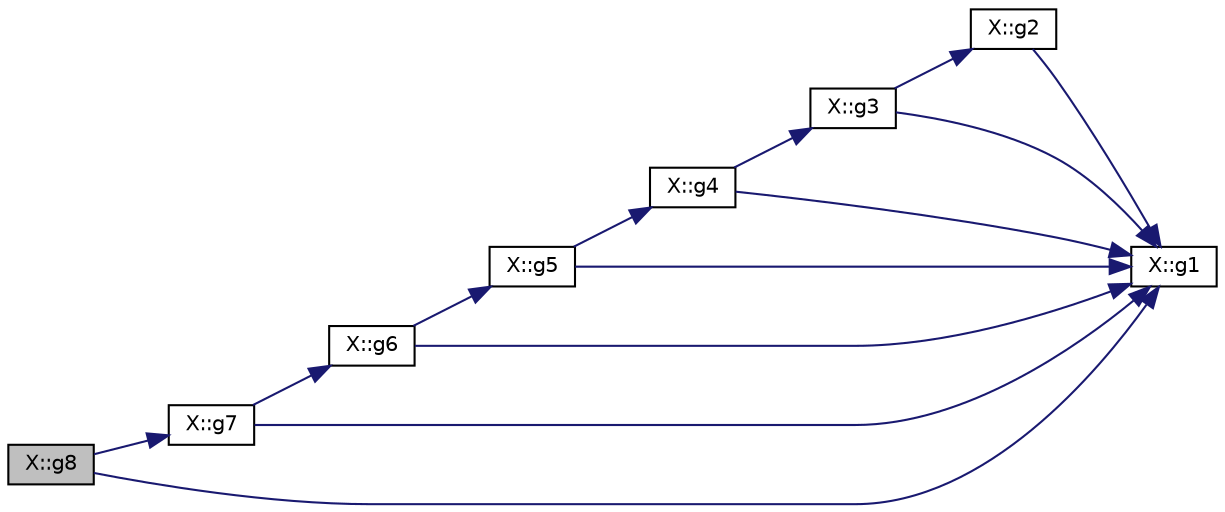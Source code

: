 digraph "X::g8"
{
  edge [fontname="Helvetica",fontsize="10",labelfontname="Helvetica",labelfontsize="10"];
  node [fontname="Helvetica",fontsize="10",shape=record];
  rankdir="LR";
  Node900 [label="X::g8",height=0.2,width=0.4,color="black", fillcolor="grey75", style="filled", fontcolor="black"];
  Node900 -> Node901 [color="midnightblue",fontsize="10",style="solid",fontname="Helvetica"];
  Node901 [label="X::g7",height=0.2,width=0.4,color="black", fillcolor="white", style="filled",URL="$d9/d80/struct_x.html#a3b4af95e2c502f6341226e23c00e7a61"];
  Node901 -> Node902 [color="midnightblue",fontsize="10",style="solid",fontname="Helvetica"];
  Node902 [label="X::g6",height=0.2,width=0.4,color="black", fillcolor="white", style="filled",URL="$d9/d80/struct_x.html#ad7d289e00f81a8dee32b17654f20f88f"];
  Node902 -> Node903 [color="midnightblue",fontsize="10",style="solid",fontname="Helvetica"];
  Node903 [label="X::g5",height=0.2,width=0.4,color="black", fillcolor="white", style="filled",URL="$d9/d80/struct_x.html#afb95222f4c2342e9ff9a87b7cd6b7ae3"];
  Node903 -> Node904 [color="midnightblue",fontsize="10",style="solid",fontname="Helvetica"];
  Node904 [label="X::g4",height=0.2,width=0.4,color="black", fillcolor="white", style="filled",URL="$d9/d80/struct_x.html#a081a2b301c04ca42694c3af39e40f852"];
  Node904 -> Node905 [color="midnightblue",fontsize="10",style="solid",fontname="Helvetica"];
  Node905 [label="X::g3",height=0.2,width=0.4,color="black", fillcolor="white", style="filled",URL="$d9/d80/struct_x.html#a923c2a96359512bbd6fb1ab2b18f561f"];
  Node905 -> Node906 [color="midnightblue",fontsize="10",style="solid",fontname="Helvetica"];
  Node906 [label="X::g2",height=0.2,width=0.4,color="black", fillcolor="white", style="filled",URL="$d9/d80/struct_x.html#a2a3a78dcc50deb66ef66849085fb838a"];
  Node906 -> Node907 [color="midnightblue",fontsize="10",style="solid",fontname="Helvetica"];
  Node907 [label="X::g1",height=0.2,width=0.4,color="black", fillcolor="white", style="filled",URL="$d9/d80/struct_x.html#a97aa20c915c28fdea9a2d7ad3d2dc9fa"];
  Node905 -> Node907 [color="midnightblue",fontsize="10",style="solid",fontname="Helvetica"];
  Node904 -> Node907 [color="midnightblue",fontsize="10",style="solid",fontname="Helvetica"];
  Node903 -> Node907 [color="midnightblue",fontsize="10",style="solid",fontname="Helvetica"];
  Node902 -> Node907 [color="midnightblue",fontsize="10",style="solid",fontname="Helvetica"];
  Node901 -> Node907 [color="midnightblue",fontsize="10",style="solid",fontname="Helvetica"];
  Node900 -> Node907 [color="midnightblue",fontsize="10",style="solid",fontname="Helvetica"];
}
